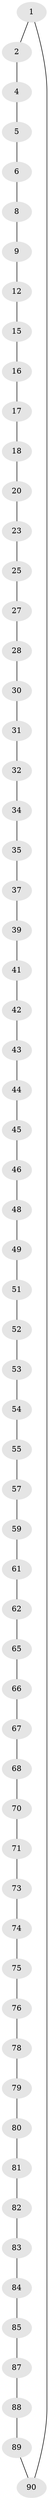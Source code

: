 // original degree distribution, {2: 1.0}
// Generated by graph-tools (version 1.1) at 2025/19/03/04/25 18:19:59]
// undirected, 63 vertices, 63 edges
graph export_dot {
graph [start="1"]
  node [color=gray90,style=filled];
  1;
  2 [super="+3"];
  4;
  5;
  6 [super="+7"];
  8;
  9 [super="+10"];
  12 [super="+13"];
  15;
  16;
  17;
  18 [super="+19"];
  20 [super="+21"];
  23 [super="+24"];
  25 [super="+26"];
  27;
  28 [super="+29"];
  30;
  31;
  32 [super="+33"];
  34;
  35 [super="+36"];
  37 [super="+38"];
  39 [super="+40"];
  41;
  42;
  43;
  44;
  45;
  46 [super="+47"];
  48;
  49 [super="+50"];
  51;
  52;
  53;
  54;
  55 [super="+56"];
  57 [super="+58"];
  59 [super="+60"];
  61;
  62 [super="+63"];
  65;
  66;
  67;
  68 [super="+69"];
  70;
  71 [super="+72"];
  73;
  74;
  75;
  76 [super="+77"];
  78;
  79;
  80;
  81;
  82;
  83;
  84;
  85 [super="+86"];
  87;
  88;
  89;
  90;
  1 -- 2;
  1 -- 90;
  2 -- 4;
  4 -- 5;
  5 -- 6;
  6 -- 8;
  8 -- 9;
  9 -- 12;
  12 -- 15;
  15 -- 16;
  16 -- 17;
  17 -- 18;
  18 -- 20;
  20 -- 23;
  23 -- 25;
  25 -- 27;
  27 -- 28;
  28 -- 30;
  30 -- 31;
  31 -- 32;
  32 -- 34;
  34 -- 35;
  35 -- 37;
  37 -- 39;
  39 -- 41;
  41 -- 42;
  42 -- 43;
  43 -- 44;
  44 -- 45;
  45 -- 46;
  46 -- 48;
  48 -- 49;
  49 -- 51;
  51 -- 52;
  52 -- 53;
  53 -- 54;
  54 -- 55;
  55 -- 57;
  57 -- 59;
  59 -- 61;
  61 -- 62;
  62 -- 65;
  65 -- 66;
  66 -- 67;
  67 -- 68;
  68 -- 70;
  70 -- 71;
  71 -- 73;
  73 -- 74;
  74 -- 75;
  75 -- 76;
  76 -- 78;
  78 -- 79;
  79 -- 80;
  80 -- 81;
  81 -- 82;
  82 -- 83;
  83 -- 84;
  84 -- 85;
  85 -- 87;
  87 -- 88;
  88 -- 89;
  89 -- 90;
}
